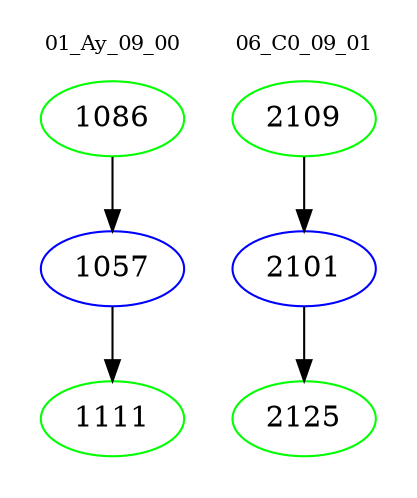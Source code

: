 digraph{
subgraph cluster_0 {
color = white
label = "01_Ay_09_00";
fontsize=10;
T0_1086 [label="1086", color="green"]
T0_1086 -> T0_1057 [color="black"]
T0_1057 [label="1057", color="blue"]
T0_1057 -> T0_1111 [color="black"]
T0_1111 [label="1111", color="green"]
}
subgraph cluster_1 {
color = white
label = "06_C0_09_01";
fontsize=10;
T1_2109 [label="2109", color="green"]
T1_2109 -> T1_2101 [color="black"]
T1_2101 [label="2101", color="blue"]
T1_2101 -> T1_2125 [color="black"]
T1_2125 [label="2125", color="green"]
}
}
